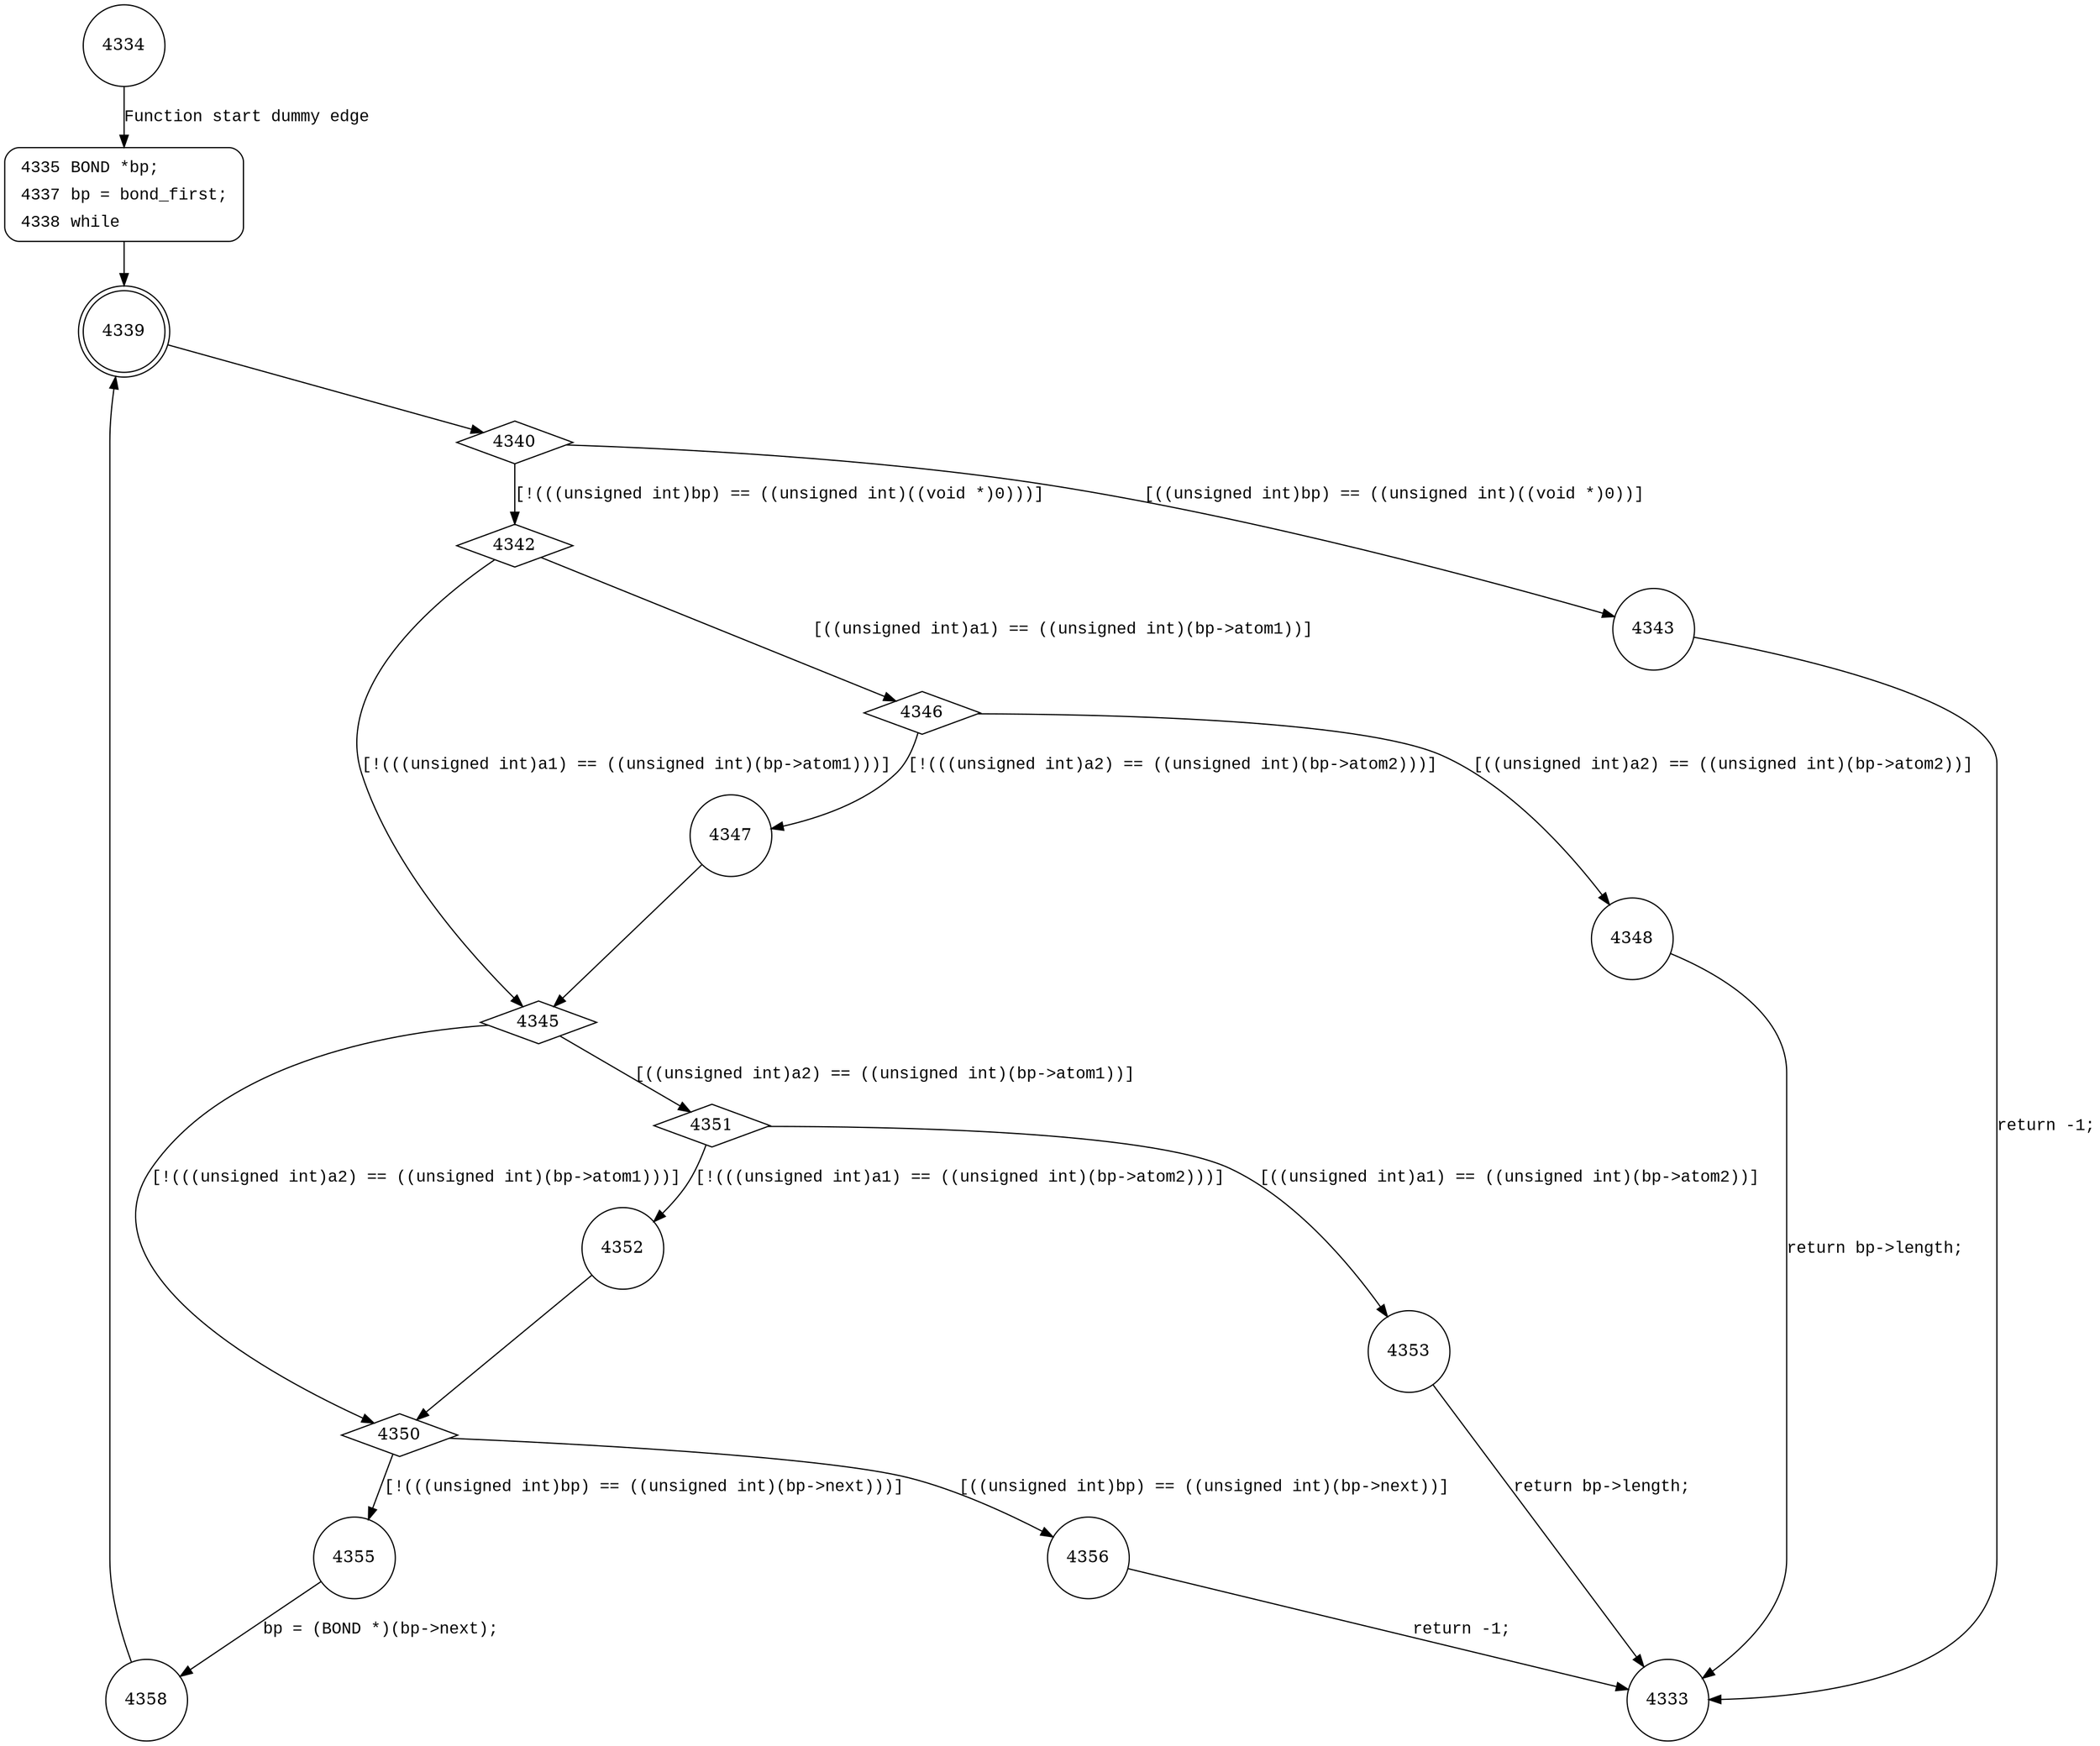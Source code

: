 digraph bond_length {
4334 [shape="circle"]
4335 [shape="circle"]
4339 [shape="doublecircle"]
4340 [shape="diamond"]
4342 [shape="diamond"]
4343 [shape="circle"]
4345 [shape="diamond"]
4346 [shape="diamond"]
4347 [shape="circle"]
4348 [shape="circle"]
4350 [shape="diamond"]
4351 [shape="diamond"]
4352 [shape="circle"]
4353 [shape="circle"]
4355 [shape="circle"]
4356 [shape="circle"]
4358 [shape="circle"]
4333 [shape="circle"]
4335 [style="filled,bold" penwidth="1" fillcolor="white" fontname="Courier New" shape="Mrecord" label=<<table border="0" cellborder="0" cellpadding="3" bgcolor="white"><tr><td align="right">4335</td><td align="left">BOND *bp;</td></tr><tr><td align="right">4337</td><td align="left">bp = bond_first;</td></tr><tr><td align="right">4338</td><td align="left">while</td></tr></table>>]
4335 -> 4339[label=""]
4334 -> 4335 [label="Function start dummy edge" fontname="Courier New"]
4339 -> 4340 [label="" fontname="Courier New"]
4340 -> 4342 [label="[!(((unsigned int)bp) == ((unsigned int)((void *)0)))]" fontname="Courier New"]
4340 -> 4343 [label="[((unsigned int)bp) == ((unsigned int)((void *)0))]" fontname="Courier New"]
4342 -> 4345 [label="[!(((unsigned int)a1) == ((unsigned int)(bp->atom1)))]" fontname="Courier New"]
4342 -> 4346 [label="[((unsigned int)a1) == ((unsigned int)(bp->atom1))]" fontname="Courier New"]
4346 -> 4347 [label="[!(((unsigned int)a2) == ((unsigned int)(bp->atom2)))]" fontname="Courier New"]
4346 -> 4348 [label="[((unsigned int)a2) == ((unsigned int)(bp->atom2))]" fontname="Courier New"]
4347 -> 4345 [label="" fontname="Courier New"]
4345 -> 4350 [label="[!(((unsigned int)a2) == ((unsigned int)(bp->atom1)))]" fontname="Courier New"]
4345 -> 4351 [label="[((unsigned int)a2) == ((unsigned int)(bp->atom1))]" fontname="Courier New"]
4351 -> 4352 [label="[!(((unsigned int)a1) == ((unsigned int)(bp->atom2)))]" fontname="Courier New"]
4351 -> 4353 [label="[((unsigned int)a1) == ((unsigned int)(bp->atom2))]" fontname="Courier New"]
4352 -> 4350 [label="" fontname="Courier New"]
4350 -> 4355 [label="[!(((unsigned int)bp) == ((unsigned int)(bp->next)))]" fontname="Courier New"]
4350 -> 4356 [label="[((unsigned int)bp) == ((unsigned int)(bp->next))]" fontname="Courier New"]
4355 -> 4358 [label="bp = (BOND *)(bp->next);" fontname="Courier New"]
4343 -> 4333 [label="return -1;" fontname="Courier New"]
4348 -> 4333 [label="return bp->length;" fontname="Courier New"]
4353 -> 4333 [label="return bp->length;" fontname="Courier New"]
4356 -> 4333 [label="return -1;" fontname="Courier New"]
4358 -> 4339 [label="" fontname="Courier New"]
}